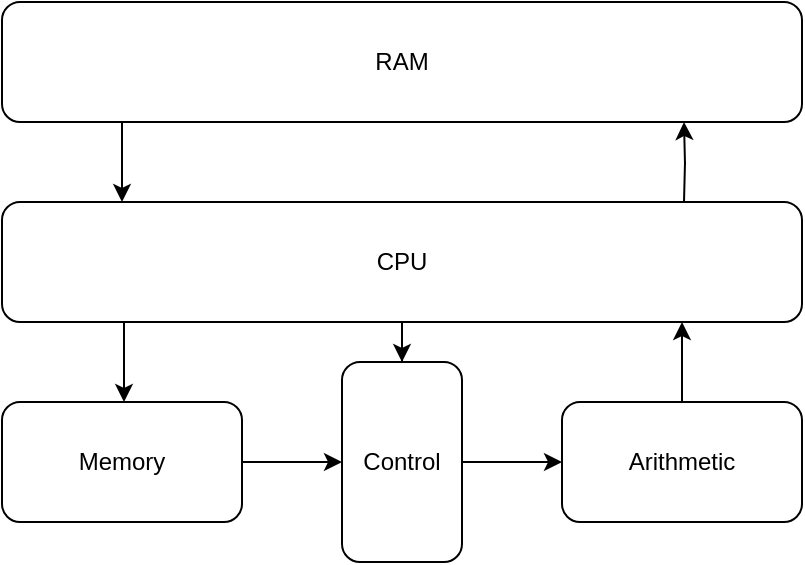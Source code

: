 <mxfile version="22.0.8" type="device">
  <diagram name="페이지-1" id="Ymygqne0w0MdOcS1hWgE">
    <mxGraphModel dx="1221" dy="626" grid="0" gridSize="10" guides="1" tooltips="1" connect="1" arrows="1" fold="1" page="1" pageScale="1" pageWidth="827" pageHeight="1169" math="0" shadow="0">
      <root>
        <mxCell id="0" />
        <mxCell id="1" parent="0" />
        <mxCell id="wdszKkBx4qrV9BQNb8yv-1" value="RAM" style="rounded=1;whiteSpace=wrap;html=1;" vertex="1" parent="1">
          <mxGeometry x="160" y="80" width="400" height="60" as="geometry" />
        </mxCell>
        <mxCell id="wdszKkBx4qrV9BQNb8yv-8" style="edgeStyle=orthogonalEdgeStyle;rounded=0;orthogonalLoop=1;jettySize=auto;html=1;entryX=0;entryY=0.5;entryDx=0;entryDy=0;" edge="1" parent="1" source="wdszKkBx4qrV9BQNb8yv-3" target="wdszKkBx4qrV9BQNb8yv-4">
          <mxGeometry relative="1" as="geometry" />
        </mxCell>
        <mxCell id="wdszKkBx4qrV9BQNb8yv-3" value="Memory" style="rounded=1;whiteSpace=wrap;html=1;" vertex="1" parent="1">
          <mxGeometry x="160" y="280" width="120" height="60" as="geometry" />
        </mxCell>
        <mxCell id="wdszKkBx4qrV9BQNb8yv-9" style="edgeStyle=orthogonalEdgeStyle;rounded=0;orthogonalLoop=1;jettySize=auto;html=1;entryX=0;entryY=0.5;entryDx=0;entryDy=0;" edge="1" parent="1" source="wdszKkBx4qrV9BQNb8yv-4" target="wdszKkBx4qrV9BQNb8yv-5">
          <mxGeometry relative="1" as="geometry" />
        </mxCell>
        <mxCell id="wdszKkBx4qrV9BQNb8yv-4" value="Control" style="rounded=1;whiteSpace=wrap;html=1;" vertex="1" parent="1">
          <mxGeometry x="330" y="260" width="60" height="100" as="geometry" />
        </mxCell>
        <mxCell id="wdszKkBx4qrV9BQNb8yv-5" value="Arithmetic" style="rounded=1;whiteSpace=wrap;html=1;" vertex="1" parent="1">
          <mxGeometry x="440" y="280" width="120" height="60" as="geometry" />
        </mxCell>
        <mxCell id="wdszKkBx4qrV9BQNb8yv-15" style="edgeStyle=orthogonalEdgeStyle;rounded=0;orthogonalLoop=1;jettySize=auto;html=1;entryX=0.5;entryY=0;entryDx=0;entryDy=0;" edge="1" parent="1" source="wdszKkBx4qrV9BQNb8yv-2" target="wdszKkBx4qrV9BQNb8yv-4">
          <mxGeometry relative="1" as="geometry" />
        </mxCell>
        <mxCell id="wdszKkBx4qrV9BQNb8yv-2" value="CPU" style="rounded=1;whiteSpace=wrap;html=1;" vertex="1" parent="1">
          <mxGeometry x="160" y="180" width="400" height="60" as="geometry" />
        </mxCell>
        <mxCell id="wdszKkBx4qrV9BQNb8yv-13" value="" style="endArrow=classic;html=1;rounded=0;" edge="1" parent="1">
          <mxGeometry width="50" height="50" relative="1" as="geometry">
            <mxPoint x="220" y="140" as="sourcePoint" />
            <mxPoint x="220" y="180" as="targetPoint" />
          </mxGeometry>
        </mxCell>
        <mxCell id="wdszKkBx4qrV9BQNb8yv-14" value="" style="endArrow=classic;html=1;rounded=0;" edge="1" parent="1">
          <mxGeometry width="50" height="50" relative="1" as="geometry">
            <mxPoint x="221" y="240" as="sourcePoint" />
            <mxPoint x="221" y="280" as="targetPoint" />
          </mxGeometry>
        </mxCell>
        <mxCell id="wdszKkBx4qrV9BQNb8yv-16" style="edgeStyle=orthogonalEdgeStyle;rounded=0;orthogonalLoop=1;jettySize=auto;html=1;" edge="1" parent="1" source="wdszKkBx4qrV9BQNb8yv-5">
          <mxGeometry relative="1" as="geometry">
            <mxPoint x="500" y="240" as="targetPoint" />
          </mxGeometry>
        </mxCell>
        <mxCell id="wdszKkBx4qrV9BQNb8yv-17" style="edgeStyle=orthogonalEdgeStyle;rounded=0;orthogonalLoop=1;jettySize=auto;html=1;" edge="1" parent="1">
          <mxGeometry relative="1" as="geometry">
            <mxPoint x="501" y="180" as="sourcePoint" />
            <mxPoint x="501" y="140" as="targetPoint" />
          </mxGeometry>
        </mxCell>
      </root>
    </mxGraphModel>
  </diagram>
</mxfile>
